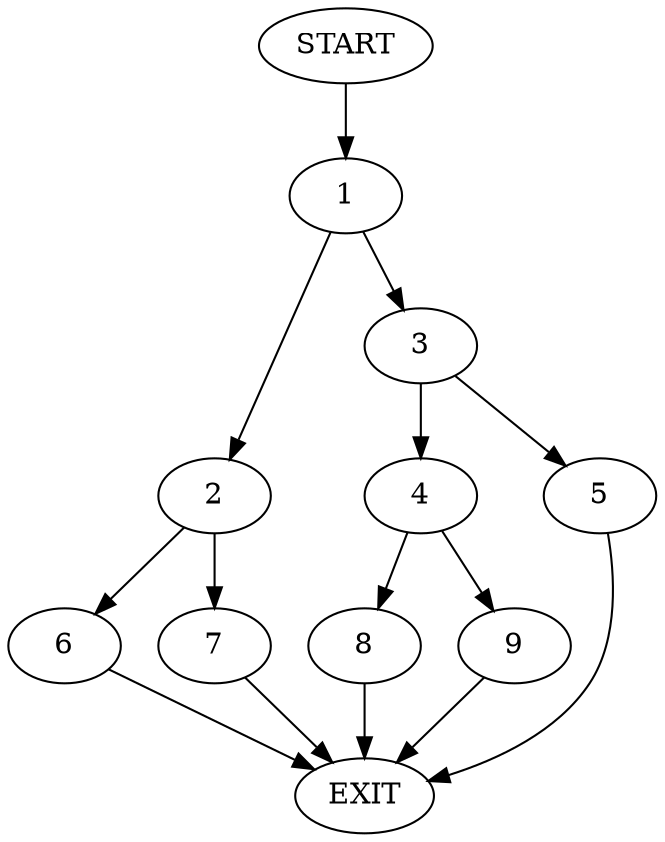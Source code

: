 digraph {
0 [label="START"]
10 [label="EXIT"]
0 -> 1
1 -> 2
1 -> 3
3 -> 4
3 -> 5
2 -> 6
2 -> 7
6 -> 10
7 -> 10
4 -> 8
4 -> 9
5 -> 10
9 -> 10
8 -> 10
}
